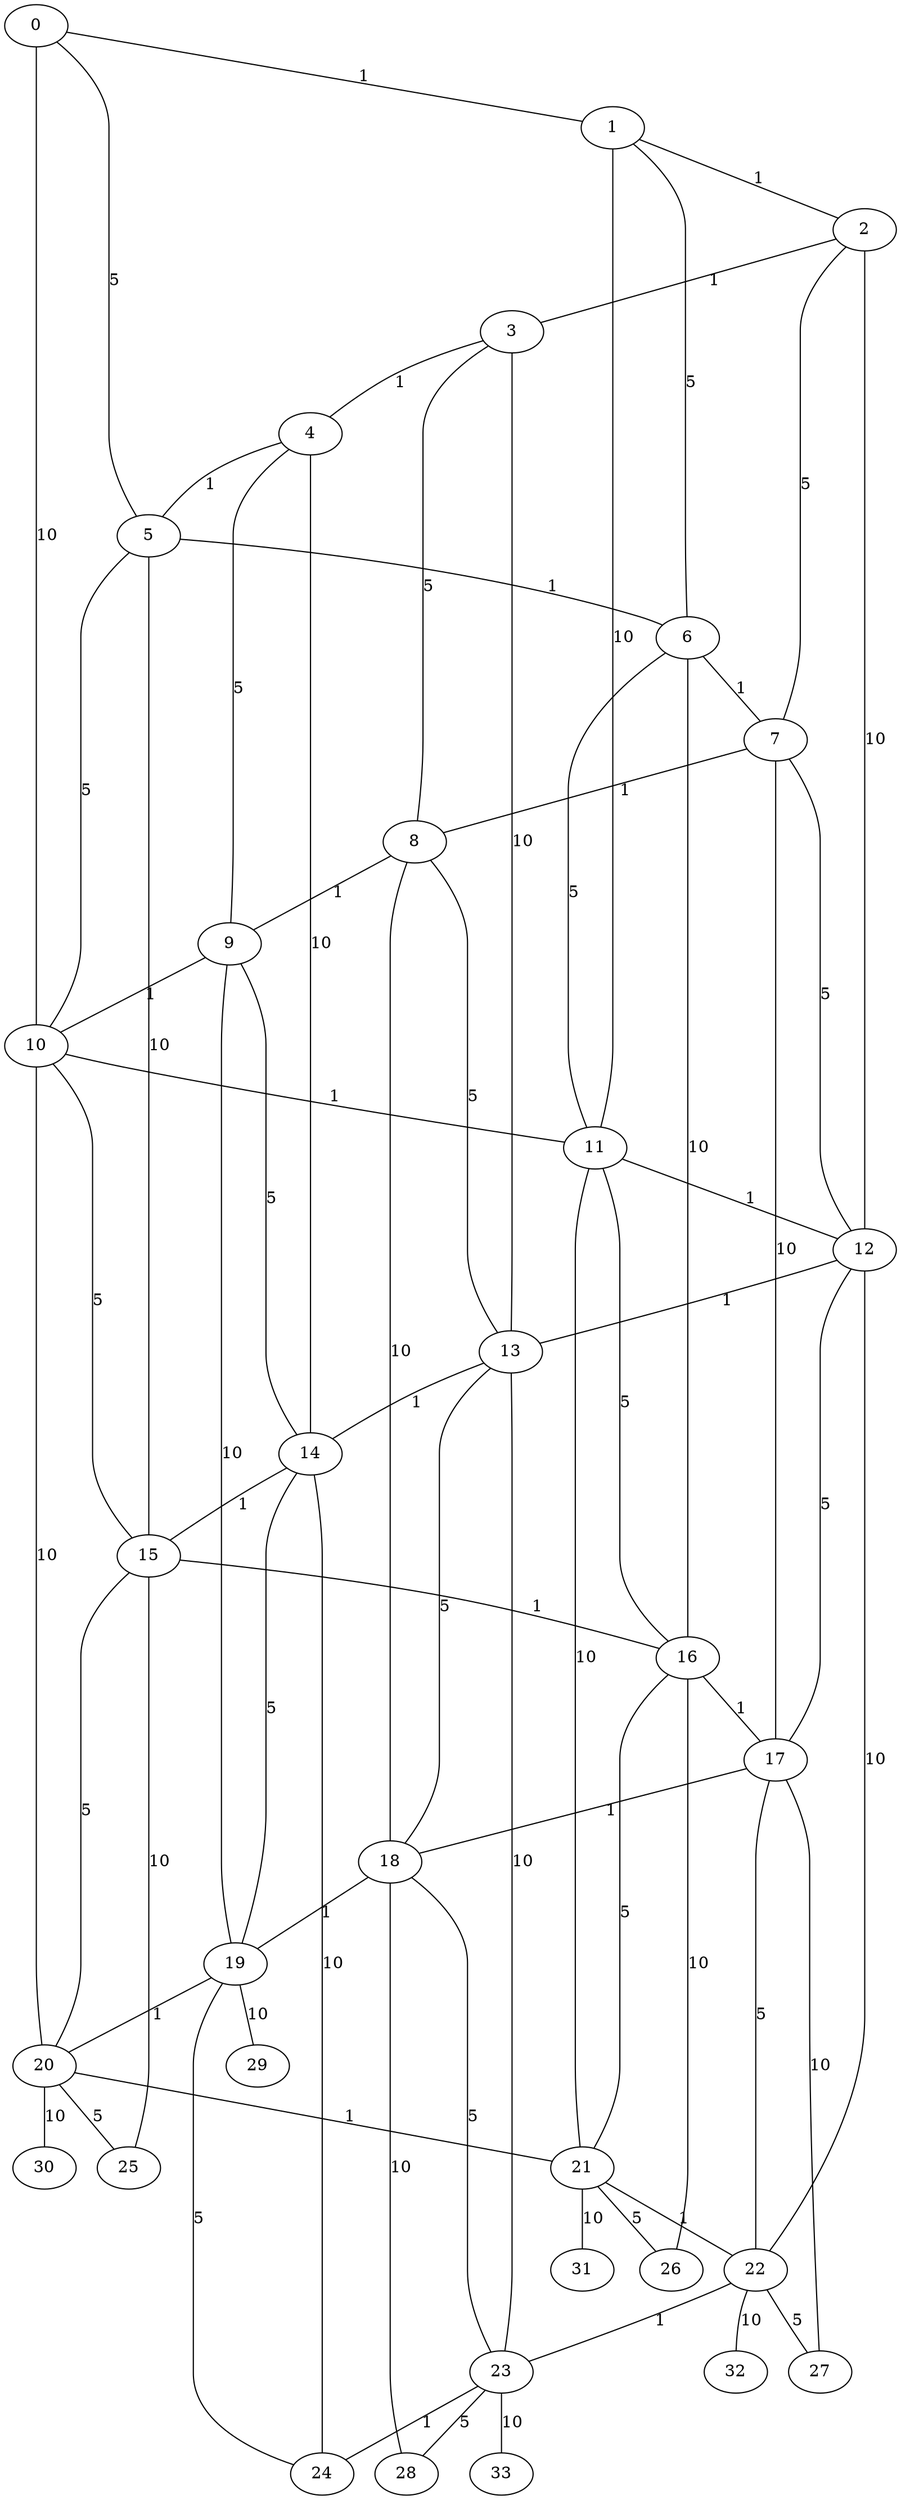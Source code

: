 graph {
	0 -- 1[label="1",weight="1"];
	0 -- 5[label="5",weight="5"];
	0 -- 10[label="10",weight="10"];
	1 -- 2[label="1",weight="1"];
	1 -- 6[label="5",weight="5"];
	1 -- 11[label="10",weight="10"];
	2 -- 3[label="1",weight="1"];
	2 -- 7[label="5",weight="5"];
	2 -- 12[label="10",weight="10"];
	3 -- 4[label="1",weight="1"];
	3 -- 8[label="5",weight="5"];
	3 -- 13[label="10",weight="10"];
	4 -- 5[label="1",weight="1"];
	4 -- 9[label="5",weight="5"];
	4 -- 14[label="10",weight="10"];
	5 -- 6[label="1",weight="1"];
	5 -- 10[label="5",weight="5"];
	5 -- 15[label="10",weight="10"];
	6 -- 7[label="1",weight="1"];
	6 -- 11[label="5",weight="5"];
	6 -- 16[label="10",weight="10"];
	7 -- 8[label="1",weight="1"];
	7 -- 12[label="5",weight="5"];
	7 -- 17[label="10",weight="10"];
	8 -- 9[label="1",weight="1"];
	8 -- 13[label="5",weight="5"];
	8 -- 18[label="10",weight="10"];
	9 -- 10[label="1",weight="1"];
	9 -- 14[label="5",weight="5"];
	9 -- 19[label="10",weight="10"];
	10 -- 11[label="1",weight="1"];
	10 -- 15[label="5",weight="5"];
	10 -- 20[label="10",weight="10"];
	11 -- 12[label="1",weight="1"];
	11 -- 16[label="5",weight="5"];
	11 -- 21[label="10",weight="10"];
	12 -- 13[label="1",weight="1"];
	12 -- 17[label="5",weight="5"];
	12 -- 22[label="10",weight="10"];
	13 -- 14[label="1",weight="1"];
	13 -- 18[label="5",weight="5"];
	13 -- 23[label="10",weight="10"];
	14 -- 15[label="1",weight="1"];
	14 -- 19[label="5",weight="5"];
	14 -- 24[label="10",weight="10"];
	15 -- 16[label="1",weight="1"];
	15 -- 20[label="5",weight="5"];
	15 -- 25[label="10",weight="10"];
	16 -- 17[label="1",weight="1"];
	16 -- 21[label="5",weight="5"];
	16 -- 26[label="10",weight="10"];
	17 -- 18[label="1",weight="1"];
	17 -- 22[label="5",weight="5"];
	17 -- 27[label="10",weight="10"];
	18 -- 19[label="1",weight="1"];
	18 -- 23[label="5",weight="5"];
	18 -- 28[label="10",weight="10"];
	19 -- 20[label="1",weight="1"];
	19 -- 24[label="5",weight="5"];
	19 -- 29[label="10",weight="10"];
	20 -- 21[label="1",weight="1"];
	20 -- 25[label="5",weight="5"];
	20 -- 30[label="10",weight="10"];
	21 -- 22[label="1",weight="1"];
	21 -- 26[label="5",weight="5"];
	21 -- 31[label="10",weight="10"];
	22 -- 23[label="1",weight="1"];
	22 -- 27[label="5",weight="5"];
	22 -- 32[label="10",weight="10"];
	23 -- 24[label="1",weight="1"];
	23 -- 28[label="5",weight="5"];
	23 -- 33[label="10",weight="10"];
}